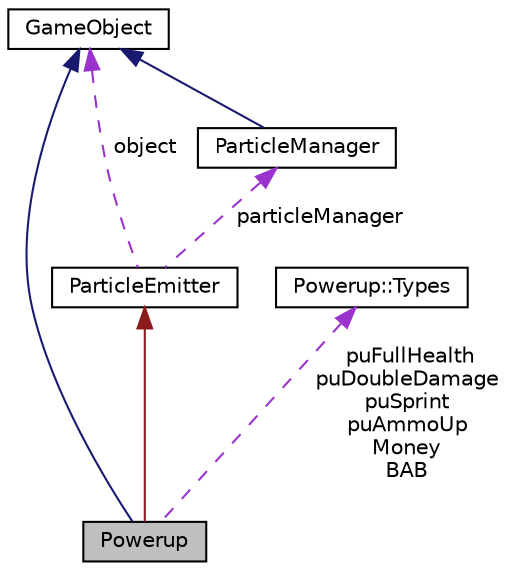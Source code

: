 digraph "Powerup"
{
  edge [fontname="Helvetica",fontsize="10",labelfontname="Helvetica",labelfontsize="10"];
  node [fontname="Helvetica",fontsize="10",shape=record];
  Node1 [label="Powerup",height=0.2,width=0.4,color="black", fillcolor="grey75", style="filled", fontcolor="black"];
  Node2 -> Node1 [dir="back",color="midnightblue",fontsize="10",style="solid",fontname="Helvetica"];
  Node2 [label="GameObject",height=0.2,width=0.4,color="black", fillcolor="white", style="filled",URL="$class_game_object.html",tooltip="The game object header file. "];
  Node3 -> Node1 [dir="back",color="firebrick4",fontsize="10",style="solid",fontname="Helvetica"];
  Node3 [label="ParticleEmitter",height=0.2,width=0.4,color="black", fillcolor="white", style="filled",URL="$class_particle_emitter.html"];
  Node2 -> Node3 [dir="back",color="darkorchid3",fontsize="10",style="dashed",label=" object" ,fontname="Helvetica"];
  Node4 -> Node3 [dir="back",color="darkorchid3",fontsize="10",style="dashed",label=" particleManager" ,fontname="Helvetica"];
  Node4 [label="ParticleManager",height=0.2,width=0.4,color="black", fillcolor="white", style="filled",URL="$class_particle_manager.html"];
  Node2 -> Node4 [dir="back",color="midnightblue",fontsize="10",style="solid",fontname="Helvetica"];
  Node5 -> Node1 [dir="back",color="darkorchid3",fontsize="10",style="dashed",label=" puFullHealth\npuDoubleDamage\npuSprint\npuAmmoUp\nMoney\nBAB" ,fontname="Helvetica"];
  Node5 [label="Powerup::Types",height=0.2,width=0.4,color="black", fillcolor="white", style="filled",URL="$class_powerup_1_1_types.html"];
}
